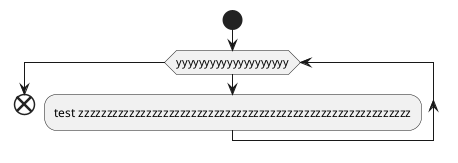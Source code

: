 {
  "sha1": "qe7ecmcii8nkyzlm9jn0wrypu4x68vt",
  "insertion": {
    "when": "2024-06-04T17:28:42.339Z",
    "url": "http://forum.plantuml.net/8242/set-background-color-of-latex-math-entries",
    "user": "plantuml@gmail.com"
  }
}
@startuml
start
while (yyyyyyyyyyyyyyyyyyyy)
:test zzzzzzzzzzzzzzzzzzzzzzzzzzzzzzzzzzzzzzzzzzzzzzzzzzzzzzzzzzz;
endwhile
end
@enduml
